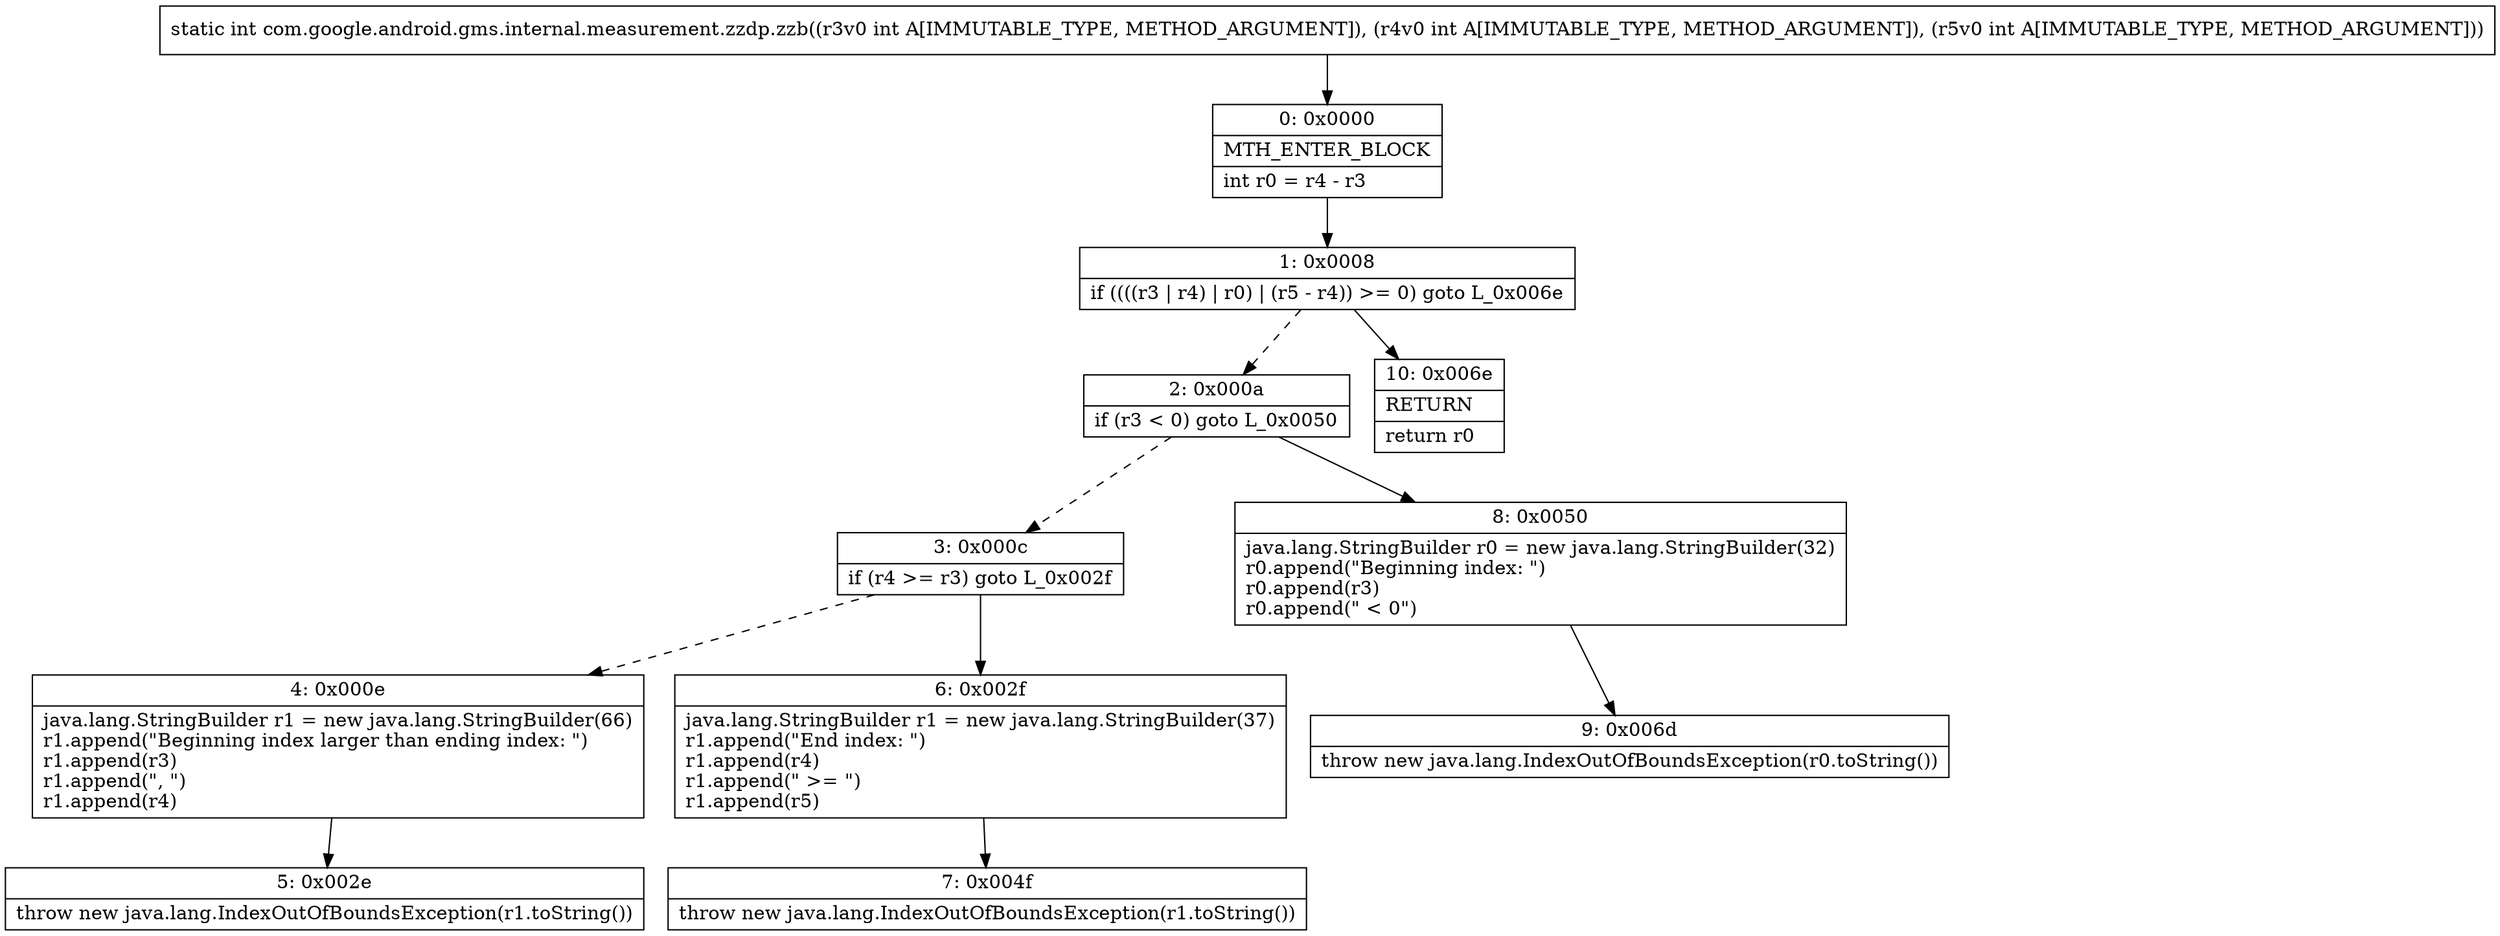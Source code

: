 digraph "CFG forcom.google.android.gms.internal.measurement.zzdp.zzb(III)I" {
Node_0 [shape=record,label="{0\:\ 0x0000|MTH_ENTER_BLOCK\l|int r0 = r4 \- r3\l}"];
Node_1 [shape=record,label="{1\:\ 0x0008|if ((((r3 \| r4) \| r0) \| (r5 \- r4)) \>= 0) goto L_0x006e\l}"];
Node_2 [shape=record,label="{2\:\ 0x000a|if (r3 \< 0) goto L_0x0050\l}"];
Node_3 [shape=record,label="{3\:\ 0x000c|if (r4 \>= r3) goto L_0x002f\l}"];
Node_4 [shape=record,label="{4\:\ 0x000e|java.lang.StringBuilder r1 = new java.lang.StringBuilder(66)\lr1.append(\"Beginning index larger than ending index: \")\lr1.append(r3)\lr1.append(\", \")\lr1.append(r4)\l}"];
Node_5 [shape=record,label="{5\:\ 0x002e|throw new java.lang.IndexOutOfBoundsException(r1.toString())\l}"];
Node_6 [shape=record,label="{6\:\ 0x002f|java.lang.StringBuilder r1 = new java.lang.StringBuilder(37)\lr1.append(\"End index: \")\lr1.append(r4)\lr1.append(\" \>= \")\lr1.append(r5)\l}"];
Node_7 [shape=record,label="{7\:\ 0x004f|throw new java.lang.IndexOutOfBoundsException(r1.toString())\l}"];
Node_8 [shape=record,label="{8\:\ 0x0050|java.lang.StringBuilder r0 = new java.lang.StringBuilder(32)\lr0.append(\"Beginning index: \")\lr0.append(r3)\lr0.append(\" \< 0\")\l}"];
Node_9 [shape=record,label="{9\:\ 0x006d|throw new java.lang.IndexOutOfBoundsException(r0.toString())\l}"];
Node_10 [shape=record,label="{10\:\ 0x006e|RETURN\l|return r0\l}"];
MethodNode[shape=record,label="{static int com.google.android.gms.internal.measurement.zzdp.zzb((r3v0 int A[IMMUTABLE_TYPE, METHOD_ARGUMENT]), (r4v0 int A[IMMUTABLE_TYPE, METHOD_ARGUMENT]), (r5v0 int A[IMMUTABLE_TYPE, METHOD_ARGUMENT])) }"];
MethodNode -> Node_0;
Node_0 -> Node_1;
Node_1 -> Node_2[style=dashed];
Node_1 -> Node_10;
Node_2 -> Node_3[style=dashed];
Node_2 -> Node_8;
Node_3 -> Node_4[style=dashed];
Node_3 -> Node_6;
Node_4 -> Node_5;
Node_6 -> Node_7;
Node_8 -> Node_9;
}

